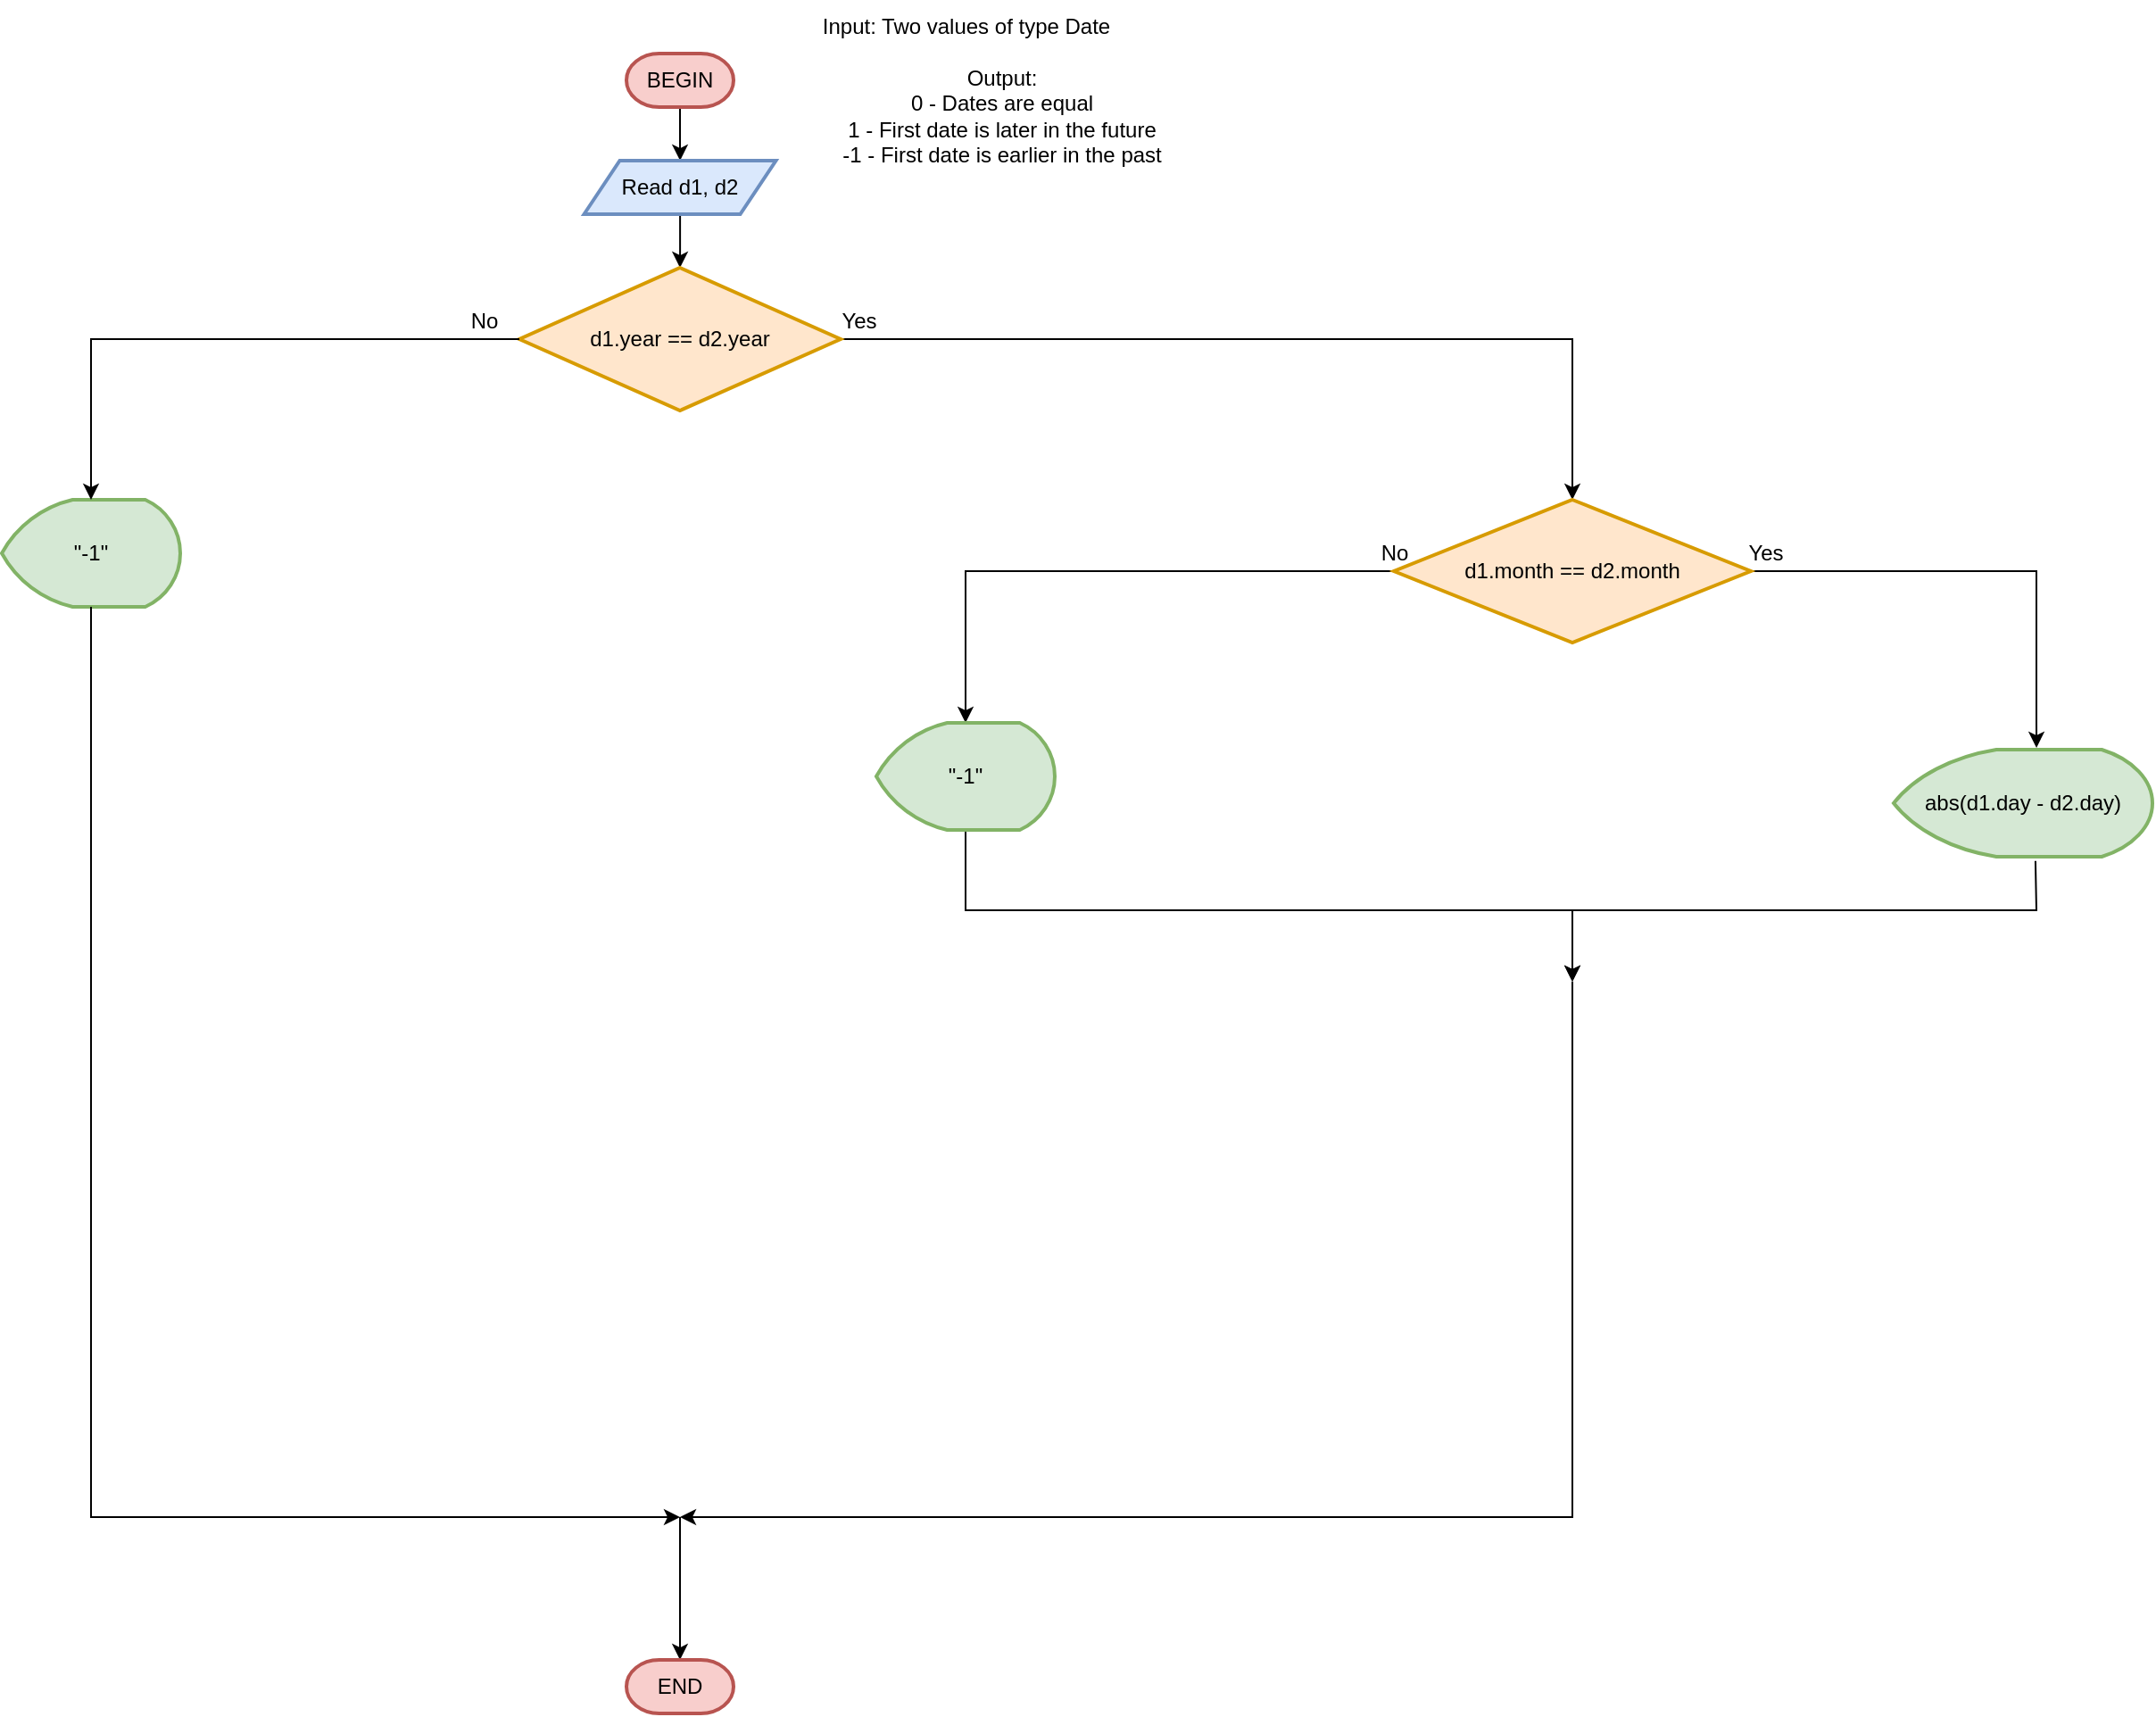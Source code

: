 <mxfile version="20.5.1" type="device"><diagram id="uTz3uYkTXR_GePsqy2An" name="Page-1"><mxGraphModel dx="1663" dy="2630" grid="1" gridSize="10" guides="1" tooltips="1" connect="1" arrows="1" fold="1" page="1" pageScale="1" pageWidth="850" pageHeight="1100" math="0" shadow="0"><root><mxCell id="0"/><mxCell id="1" parent="0"/><mxCell id="IVXdRj-njdxdRayxtu3O-3" value="" style="edgeStyle=orthogonalEdgeStyle;rounded=0;orthogonalLoop=1;jettySize=auto;html=1;" parent="1" source="IVXdRj-njdxdRayxtu3O-1" target="IVXdRj-njdxdRayxtu3O-2" edge="1"><mxGeometry relative="1" as="geometry"/></mxCell><mxCell id="IVXdRj-njdxdRayxtu3O-1" value="BEGIN" style="strokeWidth=2;html=1;shape=mxgraph.flowchart.terminator;whiteSpace=wrap;fillColor=#f8cecc;strokeColor=#b85450;" parent="1" vertex="1"><mxGeometry x="-350" y="-1100" width="60" height="30" as="geometry"/></mxCell><mxCell id="IVXdRj-njdxdRayxtu3O-6" value="" style="edgeStyle=orthogonalEdgeStyle;rounded=0;orthogonalLoop=1;jettySize=auto;html=1;entryX=0.5;entryY=0;entryDx=0;entryDy=0;" parent="1" source="IVXdRj-njdxdRayxtu3O-2" target="IVXdRj-njdxdRayxtu3O-5" edge="1"><mxGeometry relative="1" as="geometry"><mxPoint x="-316.25" y="-980" as="targetPoint"/></mxGeometry></mxCell><mxCell id="IVXdRj-njdxdRayxtu3O-2" value="Read d1, d2" style="shape=parallelogram;perimeter=parallelogramPerimeter;whiteSpace=wrap;html=1;fixedSize=1;strokeWidth=2;fillColor=#dae8fc;strokeColor=#6c8ebf;" parent="1" vertex="1"><mxGeometry x="-373.75" y="-1040" width="107.5" height="30" as="geometry"/></mxCell><mxCell id="IVXdRj-njdxdRayxtu3O-4" value="Input: Two values of type Date" style="text;html=1;align=center;verticalAlign=middle;resizable=0;points=[];autosize=1;strokeColor=none;fillColor=none;" parent="1" vertex="1"><mxGeometry x="-250" y="-1130" width="180" height="30" as="geometry"/></mxCell><mxCell id="IVXdRj-njdxdRayxtu3O-8" value="" style="edgeStyle=orthogonalEdgeStyle;rounded=0;orthogonalLoop=1;jettySize=auto;html=1;exitX=1;exitY=0.5;exitDx=0;exitDy=0;" parent="1" source="IVXdRj-njdxdRayxtu3O-5" target="IVXdRj-njdxdRayxtu3O-7" edge="1"><mxGeometry relative="1" as="geometry"><mxPoint x="-546.4" y="-869.933" as="sourcePoint"/><Array as="points"><mxPoint x="180" y="-940"/></Array></mxGeometry></mxCell><mxCell id="IVXdRj-njdxdRayxtu3O-5" value="d1.year == d2.year" style="rhombus;whiteSpace=wrap;html=1;strokeWidth=2;fillColor=#ffe6cc;strokeColor=#d79b00;" parent="1" vertex="1"><mxGeometry x="-410" y="-980" width="180" height="80" as="geometry"/></mxCell><mxCell id="IVXdRj-njdxdRayxtu3O-11" value="" style="edgeStyle=orthogonalEdgeStyle;rounded=0;orthogonalLoop=1;jettySize=auto;html=1;entryX=0.552;entryY=-0.017;entryDx=0;entryDy=0;entryPerimeter=0;" parent="1" source="IVXdRj-njdxdRayxtu3O-7" target="CCjgj-r21x8Yp9ZQtcvN-4" edge="1"><mxGeometry relative="1" as="geometry"><mxPoint x="430" y="-770.0" as="targetPoint"/><Array as="points"><mxPoint x="440" y="-810"/><mxPoint x="440" y="-726"/></Array></mxGeometry></mxCell><mxCell id="IVXdRj-njdxdRayxtu3O-45" value="" style="edgeStyle=orthogonalEdgeStyle;rounded=0;orthogonalLoop=1;jettySize=auto;html=1;entryX=0.5;entryY=0;entryDx=0;entryDy=0;entryPerimeter=0;" parent="1" source="IVXdRj-njdxdRayxtu3O-7" target="IVXdRj-njdxdRayxtu3O-50" edge="1"><mxGeometry relative="1" as="geometry"><mxPoint x="-170" y="-770" as="targetPoint"/><Array as="points"><mxPoint x="-160" y="-810"/></Array></mxGeometry></mxCell><mxCell id="IVXdRj-njdxdRayxtu3O-7" value="d1.month == d2.month" style="rhombus;whiteSpace=wrap;html=1;strokeWidth=2;fillColor=#ffe6cc;strokeColor=#d79b00;" parent="1" vertex="1"><mxGeometry x="80" y="-850" width="200" height="80" as="geometry"/></mxCell><mxCell id="IVXdRj-njdxdRayxtu3O-9" value="Yes" style="text;html=1;align=center;verticalAlign=middle;resizable=0;points=[];autosize=1;strokeColor=none;fillColor=none;" parent="1" vertex="1"><mxGeometry x="-240" y="-965" width="40" height="30" as="geometry"/></mxCell><mxCell id="IVXdRj-njdxdRayxtu3O-13" value="Yes" style="text;html=1;align=center;verticalAlign=middle;resizable=0;points=[];autosize=1;strokeColor=none;fillColor=none;" parent="1" vertex="1"><mxGeometry x="267.5" y="-835" width="40" height="30" as="geometry"/></mxCell><mxCell id="IVXdRj-njdxdRayxtu3O-41" value="" style="endArrow=classic;html=1;rounded=0;exitX=0.548;exitY=1.04;exitDx=0;exitDy=0;exitPerimeter=0;" parent="1" source="CCjgj-r21x8Yp9ZQtcvN-4" edge="1"><mxGeometry width="50" height="50" relative="1" as="geometry"><mxPoint x="619.9" y="-626.52" as="sourcePoint"/><mxPoint x="180" y="-580" as="targetPoint"/><Array as="points"><mxPoint x="440" y="-620"/><mxPoint x="180" y="-620"/></Array></mxGeometry></mxCell><mxCell id="IVXdRj-njdxdRayxtu3O-46" value="No" style="text;html=1;align=center;verticalAlign=middle;resizable=0;points=[];autosize=1;strokeColor=none;fillColor=none;" parent="1" vertex="1"><mxGeometry x="60" y="-835" width="40" height="30" as="geometry"/></mxCell><mxCell id="IVXdRj-njdxdRayxtu3O-49" style="edgeStyle=orthogonalEdgeStyle;rounded=0;orthogonalLoop=1;jettySize=auto;html=1;exitX=0.5;exitY=1;exitDx=0;exitDy=0;exitPerimeter=0;" parent="1" source="IVXdRj-njdxdRayxtu3O-50" edge="1"><mxGeometry relative="1" as="geometry"><mxPoint x="180" y="-580" as="targetPoint"/><Array as="points"><mxPoint x="-160" y="-620"/><mxPoint x="180" y="-620"/><mxPoint x="180" y="-580"/></Array></mxGeometry></mxCell><mxCell id="IVXdRj-njdxdRayxtu3O-50" value="&quot;-1&quot;" style="strokeWidth=2;html=1;shape=mxgraph.flowchart.display;whiteSpace=wrap;fillColor=#d5e8d4;strokeColor=#82b366;" parent="1" vertex="1"><mxGeometry x="-210" y="-725" width="100" height="60" as="geometry"/></mxCell><mxCell id="IVXdRj-njdxdRayxtu3O-62" value="&quot;-1&quot;" style="strokeWidth=2;html=1;shape=mxgraph.flowchart.display;whiteSpace=wrap;fillColor=#d5e8d4;strokeColor=#82b366;" parent="1" vertex="1"><mxGeometry x="-700" y="-850" width="100" height="60" as="geometry"/></mxCell><mxCell id="IVXdRj-njdxdRayxtu3O-68" value="" style="endArrow=classic;html=1;rounded=0;entryX=0.5;entryY=0;entryDx=0;entryDy=0;" parent="1" edge="1"><mxGeometry width="50" height="50" relative="1" as="geometry"><mxPoint x="-410" y="-940" as="sourcePoint"/><mxPoint x="-650" y="-850" as="targetPoint"/><Array as="points"><mxPoint x="-650" y="-940"/></Array></mxGeometry></mxCell><mxCell id="IVXdRj-njdxdRayxtu3O-69" value="" style="endArrow=classic;html=1;rounded=0;exitX=0.5;exitY=1;exitDx=0;exitDy=0;exitPerimeter=0;" parent="1" edge="1" source="IVXdRj-njdxdRayxtu3O-62"><mxGeometry width="50" height="50" relative="1" as="geometry"><mxPoint x="-650" y="-670" as="sourcePoint"/><mxPoint x="-320" y="-280" as="targetPoint"/><Array as="points"><mxPoint x="-650" y="-280"/></Array></mxGeometry></mxCell><mxCell id="IVXdRj-njdxdRayxtu3O-70" value="" style="endArrow=classic;html=1;rounded=0;" parent="1" edge="1"><mxGeometry width="50" height="50" relative="1" as="geometry"><mxPoint x="180" y="-580" as="sourcePoint"/><mxPoint x="-320" y="-280" as="targetPoint"/><Array as="points"><mxPoint x="180" y="-280"/></Array></mxGeometry></mxCell><mxCell id="IVXdRj-njdxdRayxtu3O-71" value="No" style="text;html=1;align=center;verticalAlign=middle;resizable=0;points=[];autosize=1;strokeColor=none;fillColor=none;" parent="1" vertex="1"><mxGeometry x="-450" y="-965" width="40" height="30" as="geometry"/></mxCell><mxCell id="IVXdRj-njdxdRayxtu3O-72" value="" style="endArrow=classic;html=1;rounded=0;" parent="1" edge="1"><mxGeometry width="50" height="50" relative="1" as="geometry"><mxPoint x="-320" y="-280" as="sourcePoint"/><mxPoint x="-320" y="-200" as="targetPoint"/></mxGeometry></mxCell><mxCell id="IVXdRj-njdxdRayxtu3O-73" value="END" style="strokeWidth=2;html=1;shape=mxgraph.flowchart.terminator;whiteSpace=wrap;fillColor=#f8cecc;strokeColor=#b85450;" parent="1" vertex="1"><mxGeometry x="-350" y="-200" width="60" height="30" as="geometry"/></mxCell><mxCell id="IVXdRj-njdxdRayxtu3O-74" value="&lt;div&gt;Output:&lt;/div&gt;&lt;div&gt;0 - Dates are equal&lt;/div&gt;&lt;div&gt;1 - First date is later in the future&lt;/div&gt;&lt;div&gt;-1 - First date is earlier in the past&lt;br&gt;&lt;/div&gt;" style="text;html=1;align=center;verticalAlign=middle;resizable=0;points=[];autosize=1;strokeColor=none;fillColor=none;" parent="1" vertex="1"><mxGeometry x="-240" y="-1100" width="200" height="70" as="geometry"/></mxCell><mxCell id="CCjgj-r21x8Yp9ZQtcvN-4" value="abs(d1.day - d2.day)" style="strokeWidth=2;html=1;shape=mxgraph.flowchart.display;whiteSpace=wrap;fillColor=#d5e8d4;strokeColor=#82b366;" vertex="1" parent="1"><mxGeometry x="360" y="-710" width="145" height="60" as="geometry"/></mxCell></root></mxGraphModel></diagram></mxfile>